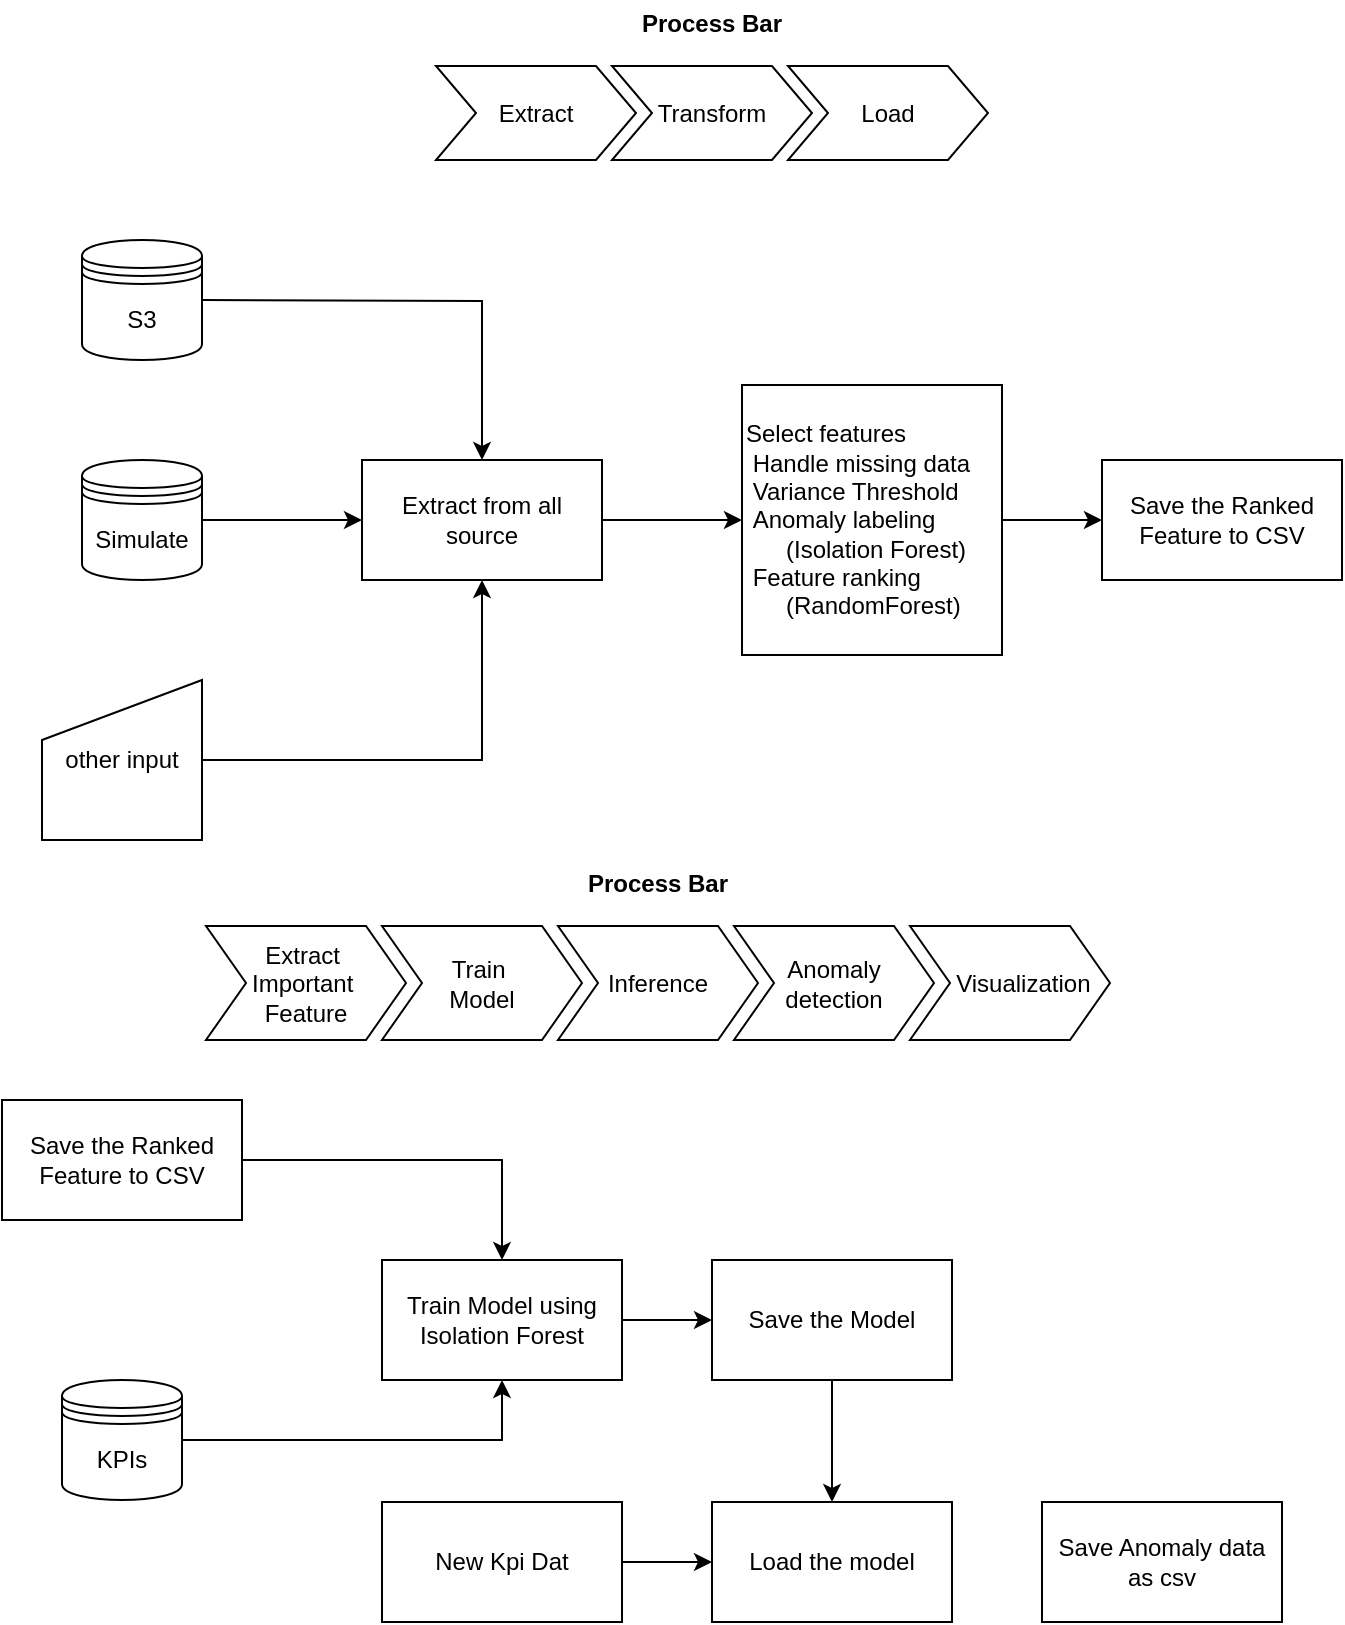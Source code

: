 <mxfile version="28.1.0">
  <diagram name="Page-1" id="VLfYcOZHyRh_N3DAxMLx">
    <mxGraphModel dx="1042" dy="527" grid="1" gridSize="10" guides="1" tooltips="1" connect="1" arrows="1" fold="1" page="1" pageScale="1" pageWidth="850" pageHeight="1100" math="0" shadow="0">
      <root>
        <mxCell id="0" />
        <mxCell id="1" parent="0" />
        <mxCell id="PmS6Pnq_6Vn6x1LBnBDw-22" style="edgeStyle=orthogonalEdgeStyle;rounded=0;orthogonalLoop=1;jettySize=auto;html=1;exitX=1;exitY=0.5;exitDx=0;exitDy=0;entryX=0;entryY=0.5;entryDx=0;entryDy=0;" edge="1" parent="1" source="ZykbK3-cG02UFpPQR3vp-1" target="PmS6Pnq_6Vn6x1LBnBDw-19">
          <mxGeometry relative="1" as="geometry" />
        </mxCell>
        <mxCell id="ZykbK3-cG02UFpPQR3vp-1" value="Extract from all source" style="rounded=0;whiteSpace=wrap;html=1;" parent="1" vertex="1">
          <mxGeometry x="250" y="260" width="120" height="60" as="geometry" />
        </mxCell>
        <mxCell id="PmS6Pnq_6Vn6x1LBnBDw-4" style="edgeStyle=orthogonalEdgeStyle;rounded=0;orthogonalLoop=1;jettySize=auto;html=1;" edge="1" parent="1" target="ZykbK3-cG02UFpPQR3vp-1">
          <mxGeometry relative="1" as="geometry">
            <mxPoint x="170" y="180" as="sourcePoint" />
          </mxGeometry>
        </mxCell>
        <mxCell id="PmS6Pnq_6Vn6x1LBnBDw-7" value="S3" style="shape=datastore;whiteSpace=wrap;html=1;" vertex="1" parent="1">
          <mxGeometry x="110" y="150" width="60" height="60" as="geometry" />
        </mxCell>
        <mxCell id="PmS6Pnq_6Vn6x1LBnBDw-12" style="edgeStyle=orthogonalEdgeStyle;rounded=0;orthogonalLoop=1;jettySize=auto;html=1;exitX=1;exitY=0.5;exitDx=0;exitDy=0;entryX=0;entryY=0.5;entryDx=0;entryDy=0;" edge="1" parent="1" source="PmS6Pnq_6Vn6x1LBnBDw-8" target="ZykbK3-cG02UFpPQR3vp-1">
          <mxGeometry relative="1" as="geometry" />
        </mxCell>
        <mxCell id="PmS6Pnq_6Vn6x1LBnBDw-8" value="Simulate" style="shape=datastore;whiteSpace=wrap;html=1;" vertex="1" parent="1">
          <mxGeometry x="110" y="260" width="60" height="60" as="geometry" />
        </mxCell>
        <mxCell id="PmS6Pnq_6Vn6x1LBnBDw-13" value="Process Bar" style="swimlane;childLayout=stackLayout;horizontal=1;fillColor=none;horizontalStack=1;resizeParent=1;resizeParentMax=0;resizeLast=0;collapsible=0;strokeColor=none;stackBorder=10;stackSpacing=-12;resizable=1;align=center;points=[];whiteSpace=wrap;html=1;" vertex="1" parent="1">
          <mxGeometry x="277" y="30" width="296" height="90" as="geometry" />
        </mxCell>
        <mxCell id="PmS6Pnq_6Vn6x1LBnBDw-14" value="Extract" style="shape=step;perimeter=stepPerimeter;fixedSize=1;points=[];whiteSpace=wrap;html=1;size=20;" vertex="1" parent="PmS6Pnq_6Vn6x1LBnBDw-13">
          <mxGeometry x="10" y="33" width="100" height="47" as="geometry" />
        </mxCell>
        <mxCell id="PmS6Pnq_6Vn6x1LBnBDw-15" value="Transform" style="shape=step;perimeter=stepPerimeter;fixedSize=1;points=[];whiteSpace=wrap;html=1;" vertex="1" parent="PmS6Pnq_6Vn6x1LBnBDw-13">
          <mxGeometry x="98" y="33" width="100" height="47" as="geometry" />
        </mxCell>
        <mxCell id="PmS6Pnq_6Vn6x1LBnBDw-16" value="Load" style="shape=step;perimeter=stepPerimeter;fixedSize=1;points=[];whiteSpace=wrap;html=1;" vertex="1" parent="PmS6Pnq_6Vn6x1LBnBDw-13">
          <mxGeometry x="186" y="33" width="100" height="47" as="geometry" />
        </mxCell>
        <mxCell id="PmS6Pnq_6Vn6x1LBnBDw-18" style="edgeStyle=orthogonalEdgeStyle;rounded=0;orthogonalLoop=1;jettySize=auto;html=1;exitX=1;exitY=0.5;exitDx=0;exitDy=0;entryX=0.5;entryY=1;entryDx=0;entryDy=0;" edge="1" parent="1" source="PmS6Pnq_6Vn6x1LBnBDw-17" target="ZykbK3-cG02UFpPQR3vp-1">
          <mxGeometry relative="1" as="geometry" />
        </mxCell>
        <mxCell id="PmS6Pnq_6Vn6x1LBnBDw-17" value="other input" style="shape=manualInput;whiteSpace=wrap;html=1;" vertex="1" parent="1">
          <mxGeometry x="90" y="370" width="80" height="80" as="geometry" />
        </mxCell>
        <mxCell id="PmS6Pnq_6Vn6x1LBnBDw-24" value="" style="edgeStyle=orthogonalEdgeStyle;rounded=0;orthogonalLoop=1;jettySize=auto;html=1;" edge="1" parent="1" source="PmS6Pnq_6Vn6x1LBnBDw-19" target="PmS6Pnq_6Vn6x1LBnBDw-23">
          <mxGeometry relative="1" as="geometry" />
        </mxCell>
        <mxCell id="PmS6Pnq_6Vn6x1LBnBDw-19" value="&lt;div&gt;Select features&amp;nbsp; &amp;nbsp;&amp;nbsp;&lt;/div&gt;&lt;div&gt;&amp;nbsp;Handle missing data&lt;/div&gt;&lt;div&gt;&amp;nbsp;Variance Threshold&amp;nbsp;&lt;/div&gt;&lt;div&gt;&amp;nbsp;Anomaly labeling&amp;nbsp;&lt;/div&gt;&lt;div&gt;&lt;span style=&quot;background-color: transparent; color: light-dark(rgb(0, 0, 0), rgb(255, 255, 255));&quot;&gt;&amp;nbsp; &amp;nbsp; &amp;nbsp; (Isolation Forest)&lt;/span&gt;&lt;/div&gt;&lt;div&gt;&amp;nbsp;Feature ranking&amp;nbsp;&lt;/div&gt;&lt;div&gt;&amp;nbsp; &amp;nbsp; &amp;nbsp; (RandomForest)&amp;nbsp;&lt;/div&gt;" style="rounded=0;whiteSpace=wrap;html=1;align=left;" vertex="1" parent="1">
          <mxGeometry x="440" y="222.5" width="130" height="135" as="geometry" />
        </mxCell>
        <mxCell id="PmS6Pnq_6Vn6x1LBnBDw-23" value="Save the Ranked Feature to CSV" style="whiteSpace=wrap;html=1;align=center;rounded=0;" vertex="1" parent="1">
          <mxGeometry x="620" y="260" width="120" height="60" as="geometry" />
        </mxCell>
        <mxCell id="PmS6Pnq_6Vn6x1LBnBDw-32" style="edgeStyle=orthogonalEdgeStyle;rounded=0;orthogonalLoop=1;jettySize=auto;html=1;exitX=1;exitY=0.5;exitDx=0;exitDy=0;entryX=0.5;entryY=1;entryDx=0;entryDy=0;" edge="1" parent="1" source="PmS6Pnq_6Vn6x1LBnBDw-26" target="PmS6Pnq_6Vn6x1LBnBDw-31">
          <mxGeometry relative="1" as="geometry" />
        </mxCell>
        <mxCell id="PmS6Pnq_6Vn6x1LBnBDw-26" value="KPIs" style="shape=datastore;whiteSpace=wrap;html=1;" vertex="1" parent="1">
          <mxGeometry x="100" y="720" width="60" height="60" as="geometry" />
        </mxCell>
        <mxCell id="PmS6Pnq_6Vn6x1LBnBDw-33" style="edgeStyle=orthogonalEdgeStyle;rounded=0;orthogonalLoop=1;jettySize=auto;html=1;exitX=1;exitY=0.5;exitDx=0;exitDy=0;entryX=0.5;entryY=0;entryDx=0;entryDy=0;" edge="1" parent="1" source="PmS6Pnq_6Vn6x1LBnBDw-27" target="PmS6Pnq_6Vn6x1LBnBDw-31">
          <mxGeometry relative="1" as="geometry" />
        </mxCell>
        <mxCell id="PmS6Pnq_6Vn6x1LBnBDw-27" value="Save the Ranked Feature to CSV" style="whiteSpace=wrap;html=1;align=center;rounded=0;" vertex="1" parent="1">
          <mxGeometry x="70" y="580" width="120" height="60" as="geometry" />
        </mxCell>
        <mxCell id="PmS6Pnq_6Vn6x1LBnBDw-36" style="edgeStyle=orthogonalEdgeStyle;rounded=0;orthogonalLoop=1;jettySize=auto;html=1;exitX=1;exitY=0.5;exitDx=0;exitDy=0;entryX=0;entryY=0.5;entryDx=0;entryDy=0;" edge="1" parent="1" source="PmS6Pnq_6Vn6x1LBnBDw-31" target="PmS6Pnq_6Vn6x1LBnBDw-35">
          <mxGeometry relative="1" as="geometry" />
        </mxCell>
        <mxCell id="PmS6Pnq_6Vn6x1LBnBDw-31" value="Train Model using Isolation Forest" style="rounded=0;whiteSpace=wrap;html=1;" vertex="1" parent="1">
          <mxGeometry x="260" y="660" width="120" height="60" as="geometry" />
        </mxCell>
        <mxCell id="PmS6Pnq_6Vn6x1LBnBDw-42" style="edgeStyle=orthogonalEdgeStyle;rounded=0;orthogonalLoop=1;jettySize=auto;html=1;" edge="1" parent="1" source="PmS6Pnq_6Vn6x1LBnBDw-35" target="PmS6Pnq_6Vn6x1LBnBDw-40">
          <mxGeometry relative="1" as="geometry" />
        </mxCell>
        <mxCell id="PmS6Pnq_6Vn6x1LBnBDw-35" value="Save the Model" style="rounded=0;whiteSpace=wrap;html=1;" vertex="1" parent="1">
          <mxGeometry x="425" y="660" width="120" height="60" as="geometry" />
        </mxCell>
        <mxCell id="PmS6Pnq_6Vn6x1LBnBDw-43" style="edgeStyle=orthogonalEdgeStyle;rounded=0;orthogonalLoop=1;jettySize=auto;html=1;exitX=1;exitY=0.5;exitDx=0;exitDy=0;entryX=0;entryY=0.5;entryDx=0;entryDy=0;" edge="1" parent="1" source="PmS6Pnq_6Vn6x1LBnBDw-39" target="PmS6Pnq_6Vn6x1LBnBDw-40">
          <mxGeometry relative="1" as="geometry" />
        </mxCell>
        <mxCell id="PmS6Pnq_6Vn6x1LBnBDw-39" value="New Kpi Dat" style="rounded=0;whiteSpace=wrap;html=1;" vertex="1" parent="1">
          <mxGeometry x="260" y="781" width="120" height="60" as="geometry" />
        </mxCell>
        <mxCell id="PmS6Pnq_6Vn6x1LBnBDw-40" value="Load the model" style="rounded=0;whiteSpace=wrap;html=1;" vertex="1" parent="1">
          <mxGeometry x="425" y="781" width="120" height="60" as="geometry" />
        </mxCell>
        <mxCell id="PmS6Pnq_6Vn6x1LBnBDw-41" value="Save Anomaly data as csv" style="rounded=0;whiteSpace=wrap;html=1;" vertex="1" parent="1">
          <mxGeometry x="590" y="781" width="120" height="60" as="geometry" />
        </mxCell>
        <mxCell id="PmS6Pnq_6Vn6x1LBnBDw-44" value="Process Bar" style="swimlane;childLayout=stackLayout;horizontal=1;fillColor=none;horizontalStack=1;resizeParent=1;resizeParentMax=0;resizeLast=0;collapsible=0;strokeColor=none;stackBorder=10;stackSpacing=-12;resizable=1;align=center;points=[];whiteSpace=wrap;html=1;" vertex="1" parent="1">
          <mxGeometry x="162" y="460" width="472" height="100" as="geometry" />
        </mxCell>
        <mxCell id="PmS6Pnq_6Vn6x1LBnBDw-45" value="Extract&amp;nbsp;&lt;div&gt;Important&amp;nbsp;&lt;/div&gt;&lt;div&gt;Feature&lt;/div&gt;" style="shape=step;perimeter=stepPerimeter;fixedSize=1;points=[];whiteSpace=wrap;html=1;" vertex="1" parent="PmS6Pnq_6Vn6x1LBnBDw-44">
          <mxGeometry x="10" y="33" width="100" height="57" as="geometry" />
        </mxCell>
        <mxCell id="PmS6Pnq_6Vn6x1LBnBDw-46" value="Train&amp;nbsp;&lt;div&gt;Model&lt;/div&gt;" style="shape=step;perimeter=stepPerimeter;fixedSize=1;points=[];whiteSpace=wrap;html=1;" vertex="1" parent="PmS6Pnq_6Vn6x1LBnBDw-44">
          <mxGeometry x="98" y="33" width="100" height="57" as="geometry" />
        </mxCell>
        <mxCell id="PmS6Pnq_6Vn6x1LBnBDw-47" value="Inference" style="shape=step;perimeter=stepPerimeter;fixedSize=1;points=[];whiteSpace=wrap;html=1;" vertex="1" parent="PmS6Pnq_6Vn6x1LBnBDw-44">
          <mxGeometry x="186" y="33" width="100" height="57" as="geometry" />
        </mxCell>
        <mxCell id="PmS6Pnq_6Vn6x1LBnBDw-48" value="Anomaly detection" style="shape=step;perimeter=stepPerimeter;fixedSize=1;points=[];whiteSpace=wrap;html=1;" vertex="1" parent="PmS6Pnq_6Vn6x1LBnBDw-44">
          <mxGeometry x="274" y="33" width="100" height="57" as="geometry" />
        </mxCell>
        <mxCell id="PmS6Pnq_6Vn6x1LBnBDw-49" value="&amp;nbsp; &amp;nbsp; Visualization" style="shape=step;perimeter=stepPerimeter;fixedSize=1;points=[];whiteSpace=wrap;html=1;" vertex="1" parent="PmS6Pnq_6Vn6x1LBnBDw-44">
          <mxGeometry x="362" y="33" width="100" height="57" as="geometry" />
        </mxCell>
      </root>
    </mxGraphModel>
  </diagram>
</mxfile>
